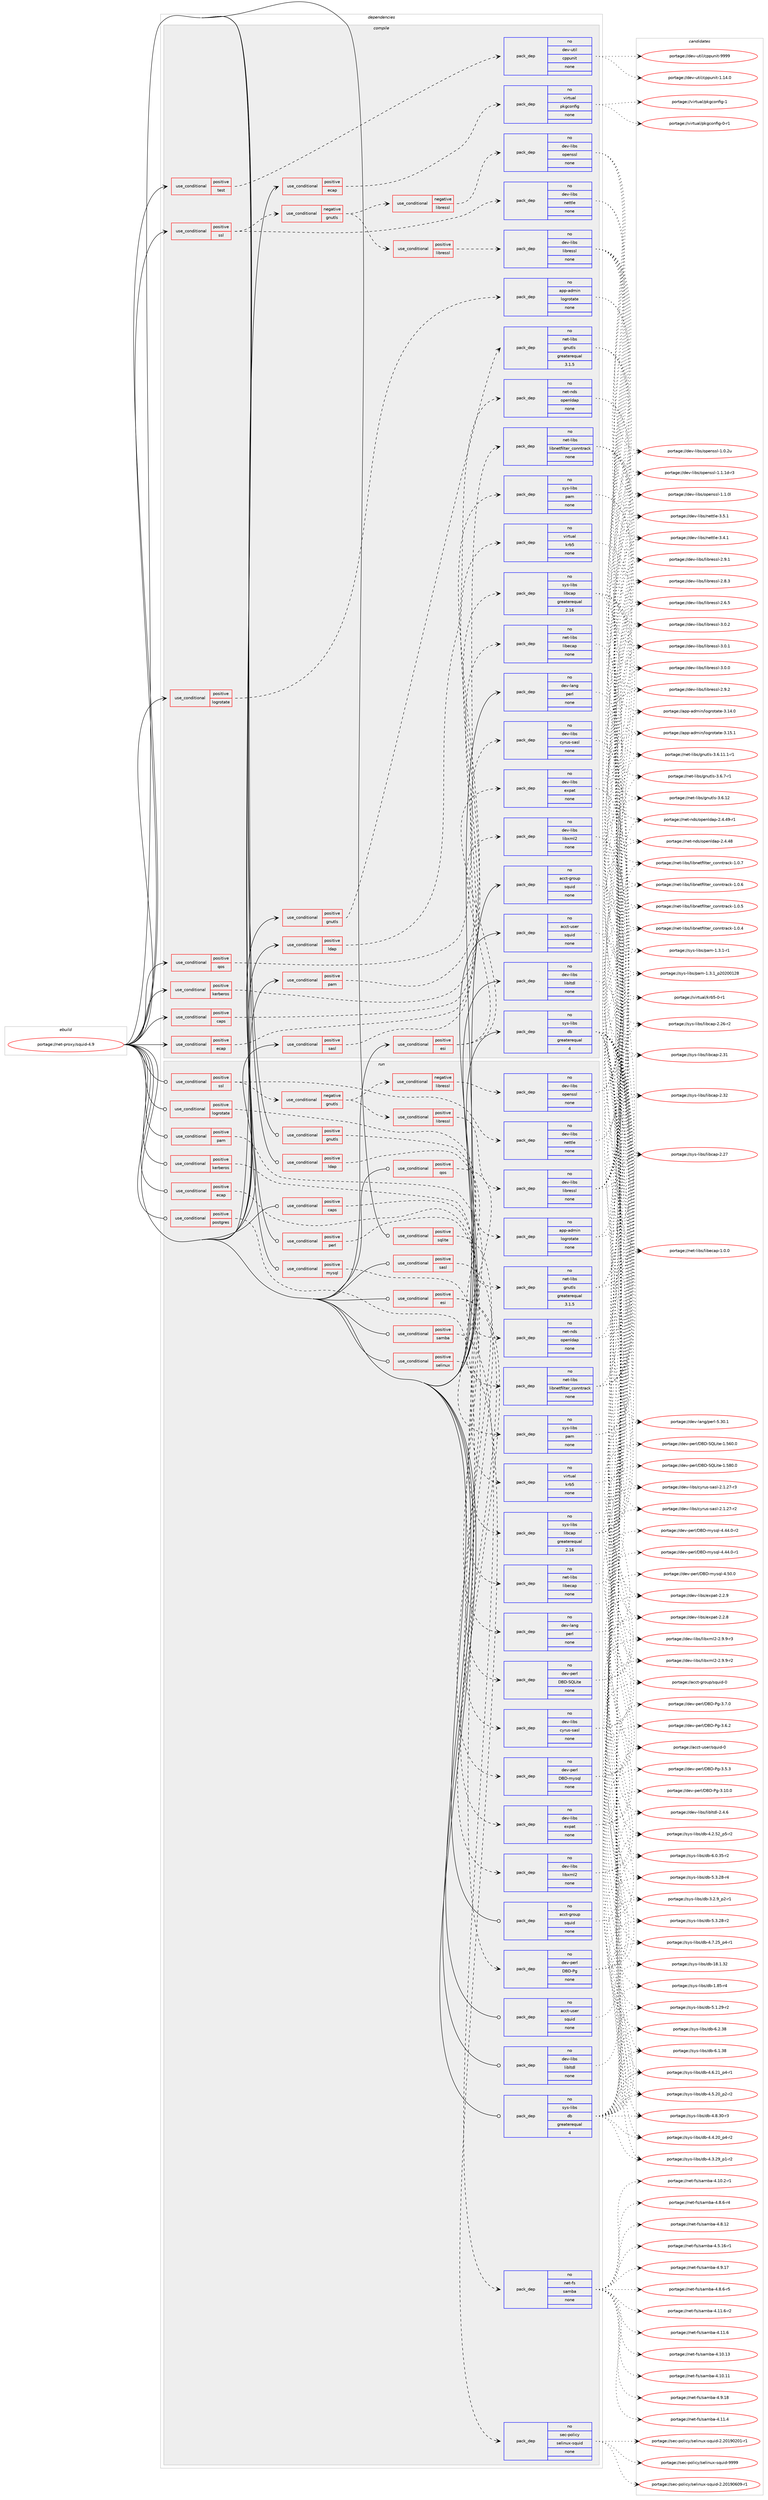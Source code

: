 digraph prolog {

# *************
# Graph options
# *************

newrank=true;
concentrate=true;
compound=true;
graph [rankdir=LR,fontname=Helvetica,fontsize=10,ranksep=1.5];#, ranksep=2.5, nodesep=0.2];
edge  [arrowhead=vee];
node  [fontname=Helvetica,fontsize=10];

# **********
# The ebuild
# **********

subgraph cluster_leftcol {
color=gray;
rank=same;
label=<<i>ebuild</i>>;
id [label="portage://net-proxy/squid-4.9", color=red, width=4, href="../net-proxy/squid-4.9.svg"];
}

# ****************
# The dependencies
# ****************

subgraph cluster_midcol {
color=gray;
label=<<i>dependencies</i>>;
subgraph cluster_compile {
fillcolor="#eeeeee";
style=filled;
label=<<i>compile</i>>;
subgraph cond13166 {
dependency67054 [label=<<TABLE BORDER="0" CELLBORDER="1" CELLSPACING="0" CELLPADDING="4"><TR><TD ROWSPAN="3" CELLPADDING="10">use_conditional</TD></TR><TR><TD>positive</TD></TR><TR><TD>caps</TD></TR></TABLE>>, shape=none, color=red];
subgraph pack52541 {
dependency67055 [label=<<TABLE BORDER="0" CELLBORDER="1" CELLSPACING="0" CELLPADDING="4" WIDTH="220"><TR><TD ROWSPAN="6" CELLPADDING="30">pack_dep</TD></TR><TR><TD WIDTH="110">no</TD></TR><TR><TD>sys-libs</TD></TR><TR><TD>libcap</TD></TR><TR><TD>greaterequal</TD></TR><TR><TD>2.16</TD></TR></TABLE>>, shape=none, color=blue];
}
dependency67054:e -> dependency67055:w [weight=20,style="dashed",arrowhead="vee"];
}
id:e -> dependency67054:w [weight=20,style="solid",arrowhead="vee"];
subgraph cond13167 {
dependency67056 [label=<<TABLE BORDER="0" CELLBORDER="1" CELLSPACING="0" CELLPADDING="4"><TR><TD ROWSPAN="3" CELLPADDING="10">use_conditional</TD></TR><TR><TD>positive</TD></TR><TR><TD>ecap</TD></TR></TABLE>>, shape=none, color=red];
subgraph pack52542 {
dependency67057 [label=<<TABLE BORDER="0" CELLBORDER="1" CELLSPACING="0" CELLPADDING="4" WIDTH="220"><TR><TD ROWSPAN="6" CELLPADDING="30">pack_dep</TD></TR><TR><TD WIDTH="110">no</TD></TR><TR><TD>net-libs</TD></TR><TR><TD>libecap</TD></TR><TR><TD>none</TD></TR><TR><TD></TD></TR></TABLE>>, shape=none, color=blue];
}
dependency67056:e -> dependency67057:w [weight=20,style="dashed",arrowhead="vee"];
}
id:e -> dependency67056:w [weight=20,style="solid",arrowhead="vee"];
subgraph cond13168 {
dependency67058 [label=<<TABLE BORDER="0" CELLBORDER="1" CELLSPACING="0" CELLPADDING="4"><TR><TD ROWSPAN="3" CELLPADDING="10">use_conditional</TD></TR><TR><TD>positive</TD></TR><TR><TD>ecap</TD></TR></TABLE>>, shape=none, color=red];
subgraph pack52543 {
dependency67059 [label=<<TABLE BORDER="0" CELLBORDER="1" CELLSPACING="0" CELLPADDING="4" WIDTH="220"><TR><TD ROWSPAN="6" CELLPADDING="30">pack_dep</TD></TR><TR><TD WIDTH="110">no</TD></TR><TR><TD>virtual</TD></TR><TR><TD>pkgconfig</TD></TR><TR><TD>none</TD></TR><TR><TD></TD></TR></TABLE>>, shape=none, color=blue];
}
dependency67058:e -> dependency67059:w [weight=20,style="dashed",arrowhead="vee"];
}
id:e -> dependency67058:w [weight=20,style="solid",arrowhead="vee"];
subgraph cond13169 {
dependency67060 [label=<<TABLE BORDER="0" CELLBORDER="1" CELLSPACING="0" CELLPADDING="4"><TR><TD ROWSPAN="3" CELLPADDING="10">use_conditional</TD></TR><TR><TD>positive</TD></TR><TR><TD>esi</TD></TR></TABLE>>, shape=none, color=red];
subgraph pack52544 {
dependency67061 [label=<<TABLE BORDER="0" CELLBORDER="1" CELLSPACING="0" CELLPADDING="4" WIDTH="220"><TR><TD ROWSPAN="6" CELLPADDING="30">pack_dep</TD></TR><TR><TD WIDTH="110">no</TD></TR><TR><TD>dev-libs</TD></TR><TR><TD>expat</TD></TR><TR><TD>none</TD></TR><TR><TD></TD></TR></TABLE>>, shape=none, color=blue];
}
dependency67060:e -> dependency67061:w [weight=20,style="dashed",arrowhead="vee"];
subgraph pack52545 {
dependency67062 [label=<<TABLE BORDER="0" CELLBORDER="1" CELLSPACING="0" CELLPADDING="4" WIDTH="220"><TR><TD ROWSPAN="6" CELLPADDING="30">pack_dep</TD></TR><TR><TD WIDTH="110">no</TD></TR><TR><TD>dev-libs</TD></TR><TR><TD>libxml2</TD></TR><TR><TD>none</TD></TR><TR><TD></TD></TR></TABLE>>, shape=none, color=blue];
}
dependency67060:e -> dependency67062:w [weight=20,style="dashed",arrowhead="vee"];
}
id:e -> dependency67060:w [weight=20,style="solid",arrowhead="vee"];
subgraph cond13170 {
dependency67063 [label=<<TABLE BORDER="0" CELLBORDER="1" CELLSPACING="0" CELLPADDING="4"><TR><TD ROWSPAN="3" CELLPADDING="10">use_conditional</TD></TR><TR><TD>positive</TD></TR><TR><TD>gnutls</TD></TR></TABLE>>, shape=none, color=red];
subgraph pack52546 {
dependency67064 [label=<<TABLE BORDER="0" CELLBORDER="1" CELLSPACING="0" CELLPADDING="4" WIDTH="220"><TR><TD ROWSPAN="6" CELLPADDING="30">pack_dep</TD></TR><TR><TD WIDTH="110">no</TD></TR><TR><TD>net-libs</TD></TR><TR><TD>gnutls</TD></TR><TR><TD>greaterequal</TD></TR><TR><TD>3.1.5</TD></TR></TABLE>>, shape=none, color=blue];
}
dependency67063:e -> dependency67064:w [weight=20,style="dashed",arrowhead="vee"];
}
id:e -> dependency67063:w [weight=20,style="solid",arrowhead="vee"];
subgraph cond13171 {
dependency67065 [label=<<TABLE BORDER="0" CELLBORDER="1" CELLSPACING="0" CELLPADDING="4"><TR><TD ROWSPAN="3" CELLPADDING="10">use_conditional</TD></TR><TR><TD>positive</TD></TR><TR><TD>kerberos</TD></TR></TABLE>>, shape=none, color=red];
subgraph pack52547 {
dependency67066 [label=<<TABLE BORDER="0" CELLBORDER="1" CELLSPACING="0" CELLPADDING="4" WIDTH="220"><TR><TD ROWSPAN="6" CELLPADDING="30">pack_dep</TD></TR><TR><TD WIDTH="110">no</TD></TR><TR><TD>virtual</TD></TR><TR><TD>krb5</TD></TR><TR><TD>none</TD></TR><TR><TD></TD></TR></TABLE>>, shape=none, color=blue];
}
dependency67065:e -> dependency67066:w [weight=20,style="dashed",arrowhead="vee"];
}
id:e -> dependency67065:w [weight=20,style="solid",arrowhead="vee"];
subgraph cond13172 {
dependency67067 [label=<<TABLE BORDER="0" CELLBORDER="1" CELLSPACING="0" CELLPADDING="4"><TR><TD ROWSPAN="3" CELLPADDING="10">use_conditional</TD></TR><TR><TD>positive</TD></TR><TR><TD>ldap</TD></TR></TABLE>>, shape=none, color=red];
subgraph pack52548 {
dependency67068 [label=<<TABLE BORDER="0" CELLBORDER="1" CELLSPACING="0" CELLPADDING="4" WIDTH="220"><TR><TD ROWSPAN="6" CELLPADDING="30">pack_dep</TD></TR><TR><TD WIDTH="110">no</TD></TR><TR><TD>net-nds</TD></TR><TR><TD>openldap</TD></TR><TR><TD>none</TD></TR><TR><TD></TD></TR></TABLE>>, shape=none, color=blue];
}
dependency67067:e -> dependency67068:w [weight=20,style="dashed",arrowhead="vee"];
}
id:e -> dependency67067:w [weight=20,style="solid",arrowhead="vee"];
subgraph cond13173 {
dependency67069 [label=<<TABLE BORDER="0" CELLBORDER="1" CELLSPACING="0" CELLPADDING="4"><TR><TD ROWSPAN="3" CELLPADDING="10">use_conditional</TD></TR><TR><TD>positive</TD></TR><TR><TD>logrotate</TD></TR></TABLE>>, shape=none, color=red];
subgraph pack52549 {
dependency67070 [label=<<TABLE BORDER="0" CELLBORDER="1" CELLSPACING="0" CELLPADDING="4" WIDTH="220"><TR><TD ROWSPAN="6" CELLPADDING="30">pack_dep</TD></TR><TR><TD WIDTH="110">no</TD></TR><TR><TD>app-admin</TD></TR><TR><TD>logrotate</TD></TR><TR><TD>none</TD></TR><TR><TD></TD></TR></TABLE>>, shape=none, color=blue];
}
dependency67069:e -> dependency67070:w [weight=20,style="dashed",arrowhead="vee"];
}
id:e -> dependency67069:w [weight=20,style="solid",arrowhead="vee"];
subgraph cond13174 {
dependency67071 [label=<<TABLE BORDER="0" CELLBORDER="1" CELLSPACING="0" CELLPADDING="4"><TR><TD ROWSPAN="3" CELLPADDING="10">use_conditional</TD></TR><TR><TD>positive</TD></TR><TR><TD>pam</TD></TR></TABLE>>, shape=none, color=red];
subgraph pack52550 {
dependency67072 [label=<<TABLE BORDER="0" CELLBORDER="1" CELLSPACING="0" CELLPADDING="4" WIDTH="220"><TR><TD ROWSPAN="6" CELLPADDING="30">pack_dep</TD></TR><TR><TD WIDTH="110">no</TD></TR><TR><TD>sys-libs</TD></TR><TR><TD>pam</TD></TR><TR><TD>none</TD></TR><TR><TD></TD></TR></TABLE>>, shape=none, color=blue];
}
dependency67071:e -> dependency67072:w [weight=20,style="dashed",arrowhead="vee"];
}
id:e -> dependency67071:w [weight=20,style="solid",arrowhead="vee"];
subgraph cond13175 {
dependency67073 [label=<<TABLE BORDER="0" CELLBORDER="1" CELLSPACING="0" CELLPADDING="4"><TR><TD ROWSPAN="3" CELLPADDING="10">use_conditional</TD></TR><TR><TD>positive</TD></TR><TR><TD>qos</TD></TR></TABLE>>, shape=none, color=red];
subgraph pack52551 {
dependency67074 [label=<<TABLE BORDER="0" CELLBORDER="1" CELLSPACING="0" CELLPADDING="4" WIDTH="220"><TR><TD ROWSPAN="6" CELLPADDING="30">pack_dep</TD></TR><TR><TD WIDTH="110">no</TD></TR><TR><TD>net-libs</TD></TR><TR><TD>libnetfilter_conntrack</TD></TR><TR><TD>none</TD></TR><TR><TD></TD></TR></TABLE>>, shape=none, color=blue];
}
dependency67073:e -> dependency67074:w [weight=20,style="dashed",arrowhead="vee"];
}
id:e -> dependency67073:w [weight=20,style="solid",arrowhead="vee"];
subgraph cond13176 {
dependency67075 [label=<<TABLE BORDER="0" CELLBORDER="1" CELLSPACING="0" CELLPADDING="4"><TR><TD ROWSPAN="3" CELLPADDING="10">use_conditional</TD></TR><TR><TD>positive</TD></TR><TR><TD>sasl</TD></TR></TABLE>>, shape=none, color=red];
subgraph pack52552 {
dependency67076 [label=<<TABLE BORDER="0" CELLBORDER="1" CELLSPACING="0" CELLPADDING="4" WIDTH="220"><TR><TD ROWSPAN="6" CELLPADDING="30">pack_dep</TD></TR><TR><TD WIDTH="110">no</TD></TR><TR><TD>dev-libs</TD></TR><TR><TD>cyrus-sasl</TD></TR><TR><TD>none</TD></TR><TR><TD></TD></TR></TABLE>>, shape=none, color=blue];
}
dependency67075:e -> dependency67076:w [weight=20,style="dashed",arrowhead="vee"];
}
id:e -> dependency67075:w [weight=20,style="solid",arrowhead="vee"];
subgraph cond13177 {
dependency67077 [label=<<TABLE BORDER="0" CELLBORDER="1" CELLSPACING="0" CELLPADDING="4"><TR><TD ROWSPAN="3" CELLPADDING="10">use_conditional</TD></TR><TR><TD>positive</TD></TR><TR><TD>ssl</TD></TR></TABLE>>, shape=none, color=red];
subgraph cond13178 {
dependency67078 [label=<<TABLE BORDER="0" CELLBORDER="1" CELLSPACING="0" CELLPADDING="4"><TR><TD ROWSPAN="3" CELLPADDING="10">use_conditional</TD></TR><TR><TD>negative</TD></TR><TR><TD>gnutls</TD></TR></TABLE>>, shape=none, color=red];
subgraph cond13179 {
dependency67079 [label=<<TABLE BORDER="0" CELLBORDER="1" CELLSPACING="0" CELLPADDING="4"><TR><TD ROWSPAN="3" CELLPADDING="10">use_conditional</TD></TR><TR><TD>positive</TD></TR><TR><TD>libressl</TD></TR></TABLE>>, shape=none, color=red];
subgraph pack52553 {
dependency67080 [label=<<TABLE BORDER="0" CELLBORDER="1" CELLSPACING="0" CELLPADDING="4" WIDTH="220"><TR><TD ROWSPAN="6" CELLPADDING="30">pack_dep</TD></TR><TR><TD WIDTH="110">no</TD></TR><TR><TD>dev-libs</TD></TR><TR><TD>libressl</TD></TR><TR><TD>none</TD></TR><TR><TD></TD></TR></TABLE>>, shape=none, color=blue];
}
dependency67079:e -> dependency67080:w [weight=20,style="dashed",arrowhead="vee"];
}
dependency67078:e -> dependency67079:w [weight=20,style="dashed",arrowhead="vee"];
subgraph cond13180 {
dependency67081 [label=<<TABLE BORDER="0" CELLBORDER="1" CELLSPACING="0" CELLPADDING="4"><TR><TD ROWSPAN="3" CELLPADDING="10">use_conditional</TD></TR><TR><TD>negative</TD></TR><TR><TD>libressl</TD></TR></TABLE>>, shape=none, color=red];
subgraph pack52554 {
dependency67082 [label=<<TABLE BORDER="0" CELLBORDER="1" CELLSPACING="0" CELLPADDING="4" WIDTH="220"><TR><TD ROWSPAN="6" CELLPADDING="30">pack_dep</TD></TR><TR><TD WIDTH="110">no</TD></TR><TR><TD>dev-libs</TD></TR><TR><TD>openssl</TD></TR><TR><TD>none</TD></TR><TR><TD></TD></TR></TABLE>>, shape=none, color=blue];
}
dependency67081:e -> dependency67082:w [weight=20,style="dashed",arrowhead="vee"];
}
dependency67078:e -> dependency67081:w [weight=20,style="dashed",arrowhead="vee"];
}
dependency67077:e -> dependency67078:w [weight=20,style="dashed",arrowhead="vee"];
subgraph pack52555 {
dependency67083 [label=<<TABLE BORDER="0" CELLBORDER="1" CELLSPACING="0" CELLPADDING="4" WIDTH="220"><TR><TD ROWSPAN="6" CELLPADDING="30">pack_dep</TD></TR><TR><TD WIDTH="110">no</TD></TR><TR><TD>dev-libs</TD></TR><TR><TD>nettle</TD></TR><TR><TD>none</TD></TR><TR><TD></TD></TR></TABLE>>, shape=none, color=blue];
}
dependency67077:e -> dependency67083:w [weight=20,style="dashed",arrowhead="vee"];
}
id:e -> dependency67077:w [weight=20,style="solid",arrowhead="vee"];
subgraph cond13181 {
dependency67084 [label=<<TABLE BORDER="0" CELLBORDER="1" CELLSPACING="0" CELLPADDING="4"><TR><TD ROWSPAN="3" CELLPADDING="10">use_conditional</TD></TR><TR><TD>positive</TD></TR><TR><TD>test</TD></TR></TABLE>>, shape=none, color=red];
subgraph pack52556 {
dependency67085 [label=<<TABLE BORDER="0" CELLBORDER="1" CELLSPACING="0" CELLPADDING="4" WIDTH="220"><TR><TD ROWSPAN="6" CELLPADDING="30">pack_dep</TD></TR><TR><TD WIDTH="110">no</TD></TR><TR><TD>dev-util</TD></TR><TR><TD>cppunit</TD></TR><TR><TD>none</TD></TR><TR><TD></TD></TR></TABLE>>, shape=none, color=blue];
}
dependency67084:e -> dependency67085:w [weight=20,style="dashed",arrowhead="vee"];
}
id:e -> dependency67084:w [weight=20,style="solid",arrowhead="vee"];
subgraph pack52557 {
dependency67086 [label=<<TABLE BORDER="0" CELLBORDER="1" CELLSPACING="0" CELLPADDING="4" WIDTH="220"><TR><TD ROWSPAN="6" CELLPADDING="30">pack_dep</TD></TR><TR><TD WIDTH="110">no</TD></TR><TR><TD>acct-group</TD></TR><TR><TD>squid</TD></TR><TR><TD>none</TD></TR><TR><TD></TD></TR></TABLE>>, shape=none, color=blue];
}
id:e -> dependency67086:w [weight=20,style="solid",arrowhead="vee"];
subgraph pack52558 {
dependency67087 [label=<<TABLE BORDER="0" CELLBORDER="1" CELLSPACING="0" CELLPADDING="4" WIDTH="220"><TR><TD ROWSPAN="6" CELLPADDING="30">pack_dep</TD></TR><TR><TD WIDTH="110">no</TD></TR><TR><TD>acct-user</TD></TR><TR><TD>squid</TD></TR><TR><TD>none</TD></TR><TR><TD></TD></TR></TABLE>>, shape=none, color=blue];
}
id:e -> dependency67087:w [weight=20,style="solid",arrowhead="vee"];
subgraph pack52559 {
dependency67088 [label=<<TABLE BORDER="0" CELLBORDER="1" CELLSPACING="0" CELLPADDING="4" WIDTH="220"><TR><TD ROWSPAN="6" CELLPADDING="30">pack_dep</TD></TR><TR><TD WIDTH="110">no</TD></TR><TR><TD>dev-lang</TD></TR><TR><TD>perl</TD></TR><TR><TD>none</TD></TR><TR><TD></TD></TR></TABLE>>, shape=none, color=blue];
}
id:e -> dependency67088:w [weight=20,style="solid",arrowhead="vee"];
subgraph pack52560 {
dependency67089 [label=<<TABLE BORDER="0" CELLBORDER="1" CELLSPACING="0" CELLPADDING="4" WIDTH="220"><TR><TD ROWSPAN="6" CELLPADDING="30">pack_dep</TD></TR><TR><TD WIDTH="110">no</TD></TR><TR><TD>dev-libs</TD></TR><TR><TD>libltdl</TD></TR><TR><TD>none</TD></TR><TR><TD></TD></TR></TABLE>>, shape=none, color=blue];
}
id:e -> dependency67089:w [weight=20,style="solid",arrowhead="vee"];
subgraph pack52561 {
dependency67090 [label=<<TABLE BORDER="0" CELLBORDER="1" CELLSPACING="0" CELLPADDING="4" WIDTH="220"><TR><TD ROWSPAN="6" CELLPADDING="30">pack_dep</TD></TR><TR><TD WIDTH="110">no</TD></TR><TR><TD>sys-libs</TD></TR><TR><TD>db</TD></TR><TR><TD>greaterequal</TD></TR><TR><TD>4</TD></TR></TABLE>>, shape=none, color=blue];
}
id:e -> dependency67090:w [weight=20,style="solid",arrowhead="vee"];
}
subgraph cluster_compileandrun {
fillcolor="#eeeeee";
style=filled;
label=<<i>compile and run</i>>;
}
subgraph cluster_run {
fillcolor="#eeeeee";
style=filled;
label=<<i>run</i>>;
subgraph cond13182 {
dependency67091 [label=<<TABLE BORDER="0" CELLBORDER="1" CELLSPACING="0" CELLPADDING="4"><TR><TD ROWSPAN="3" CELLPADDING="10">use_conditional</TD></TR><TR><TD>positive</TD></TR><TR><TD>caps</TD></TR></TABLE>>, shape=none, color=red];
subgraph pack52562 {
dependency67092 [label=<<TABLE BORDER="0" CELLBORDER="1" CELLSPACING="0" CELLPADDING="4" WIDTH="220"><TR><TD ROWSPAN="6" CELLPADDING="30">pack_dep</TD></TR><TR><TD WIDTH="110">no</TD></TR><TR><TD>sys-libs</TD></TR><TR><TD>libcap</TD></TR><TR><TD>greaterequal</TD></TR><TR><TD>2.16</TD></TR></TABLE>>, shape=none, color=blue];
}
dependency67091:e -> dependency67092:w [weight=20,style="dashed",arrowhead="vee"];
}
id:e -> dependency67091:w [weight=20,style="solid",arrowhead="odot"];
subgraph cond13183 {
dependency67093 [label=<<TABLE BORDER="0" CELLBORDER="1" CELLSPACING="0" CELLPADDING="4"><TR><TD ROWSPAN="3" CELLPADDING="10">use_conditional</TD></TR><TR><TD>positive</TD></TR><TR><TD>ecap</TD></TR></TABLE>>, shape=none, color=red];
subgraph pack52563 {
dependency67094 [label=<<TABLE BORDER="0" CELLBORDER="1" CELLSPACING="0" CELLPADDING="4" WIDTH="220"><TR><TD ROWSPAN="6" CELLPADDING="30">pack_dep</TD></TR><TR><TD WIDTH="110">no</TD></TR><TR><TD>net-libs</TD></TR><TR><TD>libecap</TD></TR><TR><TD>none</TD></TR><TR><TD></TD></TR></TABLE>>, shape=none, color=blue];
}
dependency67093:e -> dependency67094:w [weight=20,style="dashed",arrowhead="vee"];
}
id:e -> dependency67093:w [weight=20,style="solid",arrowhead="odot"];
subgraph cond13184 {
dependency67095 [label=<<TABLE BORDER="0" CELLBORDER="1" CELLSPACING="0" CELLPADDING="4"><TR><TD ROWSPAN="3" CELLPADDING="10">use_conditional</TD></TR><TR><TD>positive</TD></TR><TR><TD>esi</TD></TR></TABLE>>, shape=none, color=red];
subgraph pack52564 {
dependency67096 [label=<<TABLE BORDER="0" CELLBORDER="1" CELLSPACING="0" CELLPADDING="4" WIDTH="220"><TR><TD ROWSPAN="6" CELLPADDING="30">pack_dep</TD></TR><TR><TD WIDTH="110">no</TD></TR><TR><TD>dev-libs</TD></TR><TR><TD>expat</TD></TR><TR><TD>none</TD></TR><TR><TD></TD></TR></TABLE>>, shape=none, color=blue];
}
dependency67095:e -> dependency67096:w [weight=20,style="dashed",arrowhead="vee"];
subgraph pack52565 {
dependency67097 [label=<<TABLE BORDER="0" CELLBORDER="1" CELLSPACING="0" CELLPADDING="4" WIDTH="220"><TR><TD ROWSPAN="6" CELLPADDING="30">pack_dep</TD></TR><TR><TD WIDTH="110">no</TD></TR><TR><TD>dev-libs</TD></TR><TR><TD>libxml2</TD></TR><TR><TD>none</TD></TR><TR><TD></TD></TR></TABLE>>, shape=none, color=blue];
}
dependency67095:e -> dependency67097:w [weight=20,style="dashed",arrowhead="vee"];
}
id:e -> dependency67095:w [weight=20,style="solid",arrowhead="odot"];
subgraph cond13185 {
dependency67098 [label=<<TABLE BORDER="0" CELLBORDER="1" CELLSPACING="0" CELLPADDING="4"><TR><TD ROWSPAN="3" CELLPADDING="10">use_conditional</TD></TR><TR><TD>positive</TD></TR><TR><TD>gnutls</TD></TR></TABLE>>, shape=none, color=red];
subgraph pack52566 {
dependency67099 [label=<<TABLE BORDER="0" CELLBORDER="1" CELLSPACING="0" CELLPADDING="4" WIDTH="220"><TR><TD ROWSPAN="6" CELLPADDING="30">pack_dep</TD></TR><TR><TD WIDTH="110">no</TD></TR><TR><TD>net-libs</TD></TR><TR><TD>gnutls</TD></TR><TR><TD>greaterequal</TD></TR><TR><TD>3.1.5</TD></TR></TABLE>>, shape=none, color=blue];
}
dependency67098:e -> dependency67099:w [weight=20,style="dashed",arrowhead="vee"];
}
id:e -> dependency67098:w [weight=20,style="solid",arrowhead="odot"];
subgraph cond13186 {
dependency67100 [label=<<TABLE BORDER="0" CELLBORDER="1" CELLSPACING="0" CELLPADDING="4"><TR><TD ROWSPAN="3" CELLPADDING="10">use_conditional</TD></TR><TR><TD>positive</TD></TR><TR><TD>kerberos</TD></TR></TABLE>>, shape=none, color=red];
subgraph pack52567 {
dependency67101 [label=<<TABLE BORDER="0" CELLBORDER="1" CELLSPACING="0" CELLPADDING="4" WIDTH="220"><TR><TD ROWSPAN="6" CELLPADDING="30">pack_dep</TD></TR><TR><TD WIDTH="110">no</TD></TR><TR><TD>virtual</TD></TR><TR><TD>krb5</TD></TR><TR><TD>none</TD></TR><TR><TD></TD></TR></TABLE>>, shape=none, color=blue];
}
dependency67100:e -> dependency67101:w [weight=20,style="dashed",arrowhead="vee"];
}
id:e -> dependency67100:w [weight=20,style="solid",arrowhead="odot"];
subgraph cond13187 {
dependency67102 [label=<<TABLE BORDER="0" CELLBORDER="1" CELLSPACING="0" CELLPADDING="4"><TR><TD ROWSPAN="3" CELLPADDING="10">use_conditional</TD></TR><TR><TD>positive</TD></TR><TR><TD>ldap</TD></TR></TABLE>>, shape=none, color=red];
subgraph pack52568 {
dependency67103 [label=<<TABLE BORDER="0" CELLBORDER="1" CELLSPACING="0" CELLPADDING="4" WIDTH="220"><TR><TD ROWSPAN="6" CELLPADDING="30">pack_dep</TD></TR><TR><TD WIDTH="110">no</TD></TR><TR><TD>net-nds</TD></TR><TR><TD>openldap</TD></TR><TR><TD>none</TD></TR><TR><TD></TD></TR></TABLE>>, shape=none, color=blue];
}
dependency67102:e -> dependency67103:w [weight=20,style="dashed",arrowhead="vee"];
}
id:e -> dependency67102:w [weight=20,style="solid",arrowhead="odot"];
subgraph cond13188 {
dependency67104 [label=<<TABLE BORDER="0" CELLBORDER="1" CELLSPACING="0" CELLPADDING="4"><TR><TD ROWSPAN="3" CELLPADDING="10">use_conditional</TD></TR><TR><TD>positive</TD></TR><TR><TD>logrotate</TD></TR></TABLE>>, shape=none, color=red];
subgraph pack52569 {
dependency67105 [label=<<TABLE BORDER="0" CELLBORDER="1" CELLSPACING="0" CELLPADDING="4" WIDTH="220"><TR><TD ROWSPAN="6" CELLPADDING="30">pack_dep</TD></TR><TR><TD WIDTH="110">no</TD></TR><TR><TD>app-admin</TD></TR><TR><TD>logrotate</TD></TR><TR><TD>none</TD></TR><TR><TD></TD></TR></TABLE>>, shape=none, color=blue];
}
dependency67104:e -> dependency67105:w [weight=20,style="dashed",arrowhead="vee"];
}
id:e -> dependency67104:w [weight=20,style="solid",arrowhead="odot"];
subgraph cond13189 {
dependency67106 [label=<<TABLE BORDER="0" CELLBORDER="1" CELLSPACING="0" CELLPADDING="4"><TR><TD ROWSPAN="3" CELLPADDING="10">use_conditional</TD></TR><TR><TD>positive</TD></TR><TR><TD>mysql</TD></TR></TABLE>>, shape=none, color=red];
subgraph pack52570 {
dependency67107 [label=<<TABLE BORDER="0" CELLBORDER="1" CELLSPACING="0" CELLPADDING="4" WIDTH="220"><TR><TD ROWSPAN="6" CELLPADDING="30">pack_dep</TD></TR><TR><TD WIDTH="110">no</TD></TR><TR><TD>dev-perl</TD></TR><TR><TD>DBD-mysql</TD></TR><TR><TD>none</TD></TR><TR><TD></TD></TR></TABLE>>, shape=none, color=blue];
}
dependency67106:e -> dependency67107:w [weight=20,style="dashed",arrowhead="vee"];
}
id:e -> dependency67106:w [weight=20,style="solid",arrowhead="odot"];
subgraph cond13190 {
dependency67108 [label=<<TABLE BORDER="0" CELLBORDER="1" CELLSPACING="0" CELLPADDING="4"><TR><TD ROWSPAN="3" CELLPADDING="10">use_conditional</TD></TR><TR><TD>positive</TD></TR><TR><TD>pam</TD></TR></TABLE>>, shape=none, color=red];
subgraph pack52571 {
dependency67109 [label=<<TABLE BORDER="0" CELLBORDER="1" CELLSPACING="0" CELLPADDING="4" WIDTH="220"><TR><TD ROWSPAN="6" CELLPADDING="30">pack_dep</TD></TR><TR><TD WIDTH="110">no</TD></TR><TR><TD>sys-libs</TD></TR><TR><TD>pam</TD></TR><TR><TD>none</TD></TR><TR><TD></TD></TR></TABLE>>, shape=none, color=blue];
}
dependency67108:e -> dependency67109:w [weight=20,style="dashed",arrowhead="vee"];
}
id:e -> dependency67108:w [weight=20,style="solid",arrowhead="odot"];
subgraph cond13191 {
dependency67110 [label=<<TABLE BORDER="0" CELLBORDER="1" CELLSPACING="0" CELLPADDING="4"><TR><TD ROWSPAN="3" CELLPADDING="10">use_conditional</TD></TR><TR><TD>positive</TD></TR><TR><TD>perl</TD></TR></TABLE>>, shape=none, color=red];
subgraph pack52572 {
dependency67111 [label=<<TABLE BORDER="0" CELLBORDER="1" CELLSPACING="0" CELLPADDING="4" WIDTH="220"><TR><TD ROWSPAN="6" CELLPADDING="30">pack_dep</TD></TR><TR><TD WIDTH="110">no</TD></TR><TR><TD>dev-lang</TD></TR><TR><TD>perl</TD></TR><TR><TD>none</TD></TR><TR><TD></TD></TR></TABLE>>, shape=none, color=blue];
}
dependency67110:e -> dependency67111:w [weight=20,style="dashed",arrowhead="vee"];
}
id:e -> dependency67110:w [weight=20,style="solid",arrowhead="odot"];
subgraph cond13192 {
dependency67112 [label=<<TABLE BORDER="0" CELLBORDER="1" CELLSPACING="0" CELLPADDING="4"><TR><TD ROWSPAN="3" CELLPADDING="10">use_conditional</TD></TR><TR><TD>positive</TD></TR><TR><TD>postgres</TD></TR></TABLE>>, shape=none, color=red];
subgraph pack52573 {
dependency67113 [label=<<TABLE BORDER="0" CELLBORDER="1" CELLSPACING="0" CELLPADDING="4" WIDTH="220"><TR><TD ROWSPAN="6" CELLPADDING="30">pack_dep</TD></TR><TR><TD WIDTH="110">no</TD></TR><TR><TD>dev-perl</TD></TR><TR><TD>DBD-Pg</TD></TR><TR><TD>none</TD></TR><TR><TD></TD></TR></TABLE>>, shape=none, color=blue];
}
dependency67112:e -> dependency67113:w [weight=20,style="dashed",arrowhead="vee"];
}
id:e -> dependency67112:w [weight=20,style="solid",arrowhead="odot"];
subgraph cond13193 {
dependency67114 [label=<<TABLE BORDER="0" CELLBORDER="1" CELLSPACING="0" CELLPADDING="4"><TR><TD ROWSPAN="3" CELLPADDING="10">use_conditional</TD></TR><TR><TD>positive</TD></TR><TR><TD>qos</TD></TR></TABLE>>, shape=none, color=red];
subgraph pack52574 {
dependency67115 [label=<<TABLE BORDER="0" CELLBORDER="1" CELLSPACING="0" CELLPADDING="4" WIDTH="220"><TR><TD ROWSPAN="6" CELLPADDING="30">pack_dep</TD></TR><TR><TD WIDTH="110">no</TD></TR><TR><TD>net-libs</TD></TR><TR><TD>libnetfilter_conntrack</TD></TR><TR><TD>none</TD></TR><TR><TD></TD></TR></TABLE>>, shape=none, color=blue];
}
dependency67114:e -> dependency67115:w [weight=20,style="dashed",arrowhead="vee"];
}
id:e -> dependency67114:w [weight=20,style="solid",arrowhead="odot"];
subgraph cond13194 {
dependency67116 [label=<<TABLE BORDER="0" CELLBORDER="1" CELLSPACING="0" CELLPADDING="4"><TR><TD ROWSPAN="3" CELLPADDING="10">use_conditional</TD></TR><TR><TD>positive</TD></TR><TR><TD>samba</TD></TR></TABLE>>, shape=none, color=red];
subgraph pack52575 {
dependency67117 [label=<<TABLE BORDER="0" CELLBORDER="1" CELLSPACING="0" CELLPADDING="4" WIDTH="220"><TR><TD ROWSPAN="6" CELLPADDING="30">pack_dep</TD></TR><TR><TD WIDTH="110">no</TD></TR><TR><TD>net-fs</TD></TR><TR><TD>samba</TD></TR><TR><TD>none</TD></TR><TR><TD></TD></TR></TABLE>>, shape=none, color=blue];
}
dependency67116:e -> dependency67117:w [weight=20,style="dashed",arrowhead="vee"];
}
id:e -> dependency67116:w [weight=20,style="solid",arrowhead="odot"];
subgraph cond13195 {
dependency67118 [label=<<TABLE BORDER="0" CELLBORDER="1" CELLSPACING="0" CELLPADDING="4"><TR><TD ROWSPAN="3" CELLPADDING="10">use_conditional</TD></TR><TR><TD>positive</TD></TR><TR><TD>sasl</TD></TR></TABLE>>, shape=none, color=red];
subgraph pack52576 {
dependency67119 [label=<<TABLE BORDER="0" CELLBORDER="1" CELLSPACING="0" CELLPADDING="4" WIDTH="220"><TR><TD ROWSPAN="6" CELLPADDING="30">pack_dep</TD></TR><TR><TD WIDTH="110">no</TD></TR><TR><TD>dev-libs</TD></TR><TR><TD>cyrus-sasl</TD></TR><TR><TD>none</TD></TR><TR><TD></TD></TR></TABLE>>, shape=none, color=blue];
}
dependency67118:e -> dependency67119:w [weight=20,style="dashed",arrowhead="vee"];
}
id:e -> dependency67118:w [weight=20,style="solid",arrowhead="odot"];
subgraph cond13196 {
dependency67120 [label=<<TABLE BORDER="0" CELLBORDER="1" CELLSPACING="0" CELLPADDING="4"><TR><TD ROWSPAN="3" CELLPADDING="10">use_conditional</TD></TR><TR><TD>positive</TD></TR><TR><TD>selinux</TD></TR></TABLE>>, shape=none, color=red];
subgraph pack52577 {
dependency67121 [label=<<TABLE BORDER="0" CELLBORDER="1" CELLSPACING="0" CELLPADDING="4" WIDTH="220"><TR><TD ROWSPAN="6" CELLPADDING="30">pack_dep</TD></TR><TR><TD WIDTH="110">no</TD></TR><TR><TD>sec-policy</TD></TR><TR><TD>selinux-squid</TD></TR><TR><TD>none</TD></TR><TR><TD></TD></TR></TABLE>>, shape=none, color=blue];
}
dependency67120:e -> dependency67121:w [weight=20,style="dashed",arrowhead="vee"];
}
id:e -> dependency67120:w [weight=20,style="solid",arrowhead="odot"];
subgraph cond13197 {
dependency67122 [label=<<TABLE BORDER="0" CELLBORDER="1" CELLSPACING="0" CELLPADDING="4"><TR><TD ROWSPAN="3" CELLPADDING="10">use_conditional</TD></TR><TR><TD>positive</TD></TR><TR><TD>sqlite</TD></TR></TABLE>>, shape=none, color=red];
subgraph pack52578 {
dependency67123 [label=<<TABLE BORDER="0" CELLBORDER="1" CELLSPACING="0" CELLPADDING="4" WIDTH="220"><TR><TD ROWSPAN="6" CELLPADDING="30">pack_dep</TD></TR><TR><TD WIDTH="110">no</TD></TR><TR><TD>dev-perl</TD></TR><TR><TD>DBD-SQLite</TD></TR><TR><TD>none</TD></TR><TR><TD></TD></TR></TABLE>>, shape=none, color=blue];
}
dependency67122:e -> dependency67123:w [weight=20,style="dashed",arrowhead="vee"];
}
id:e -> dependency67122:w [weight=20,style="solid",arrowhead="odot"];
subgraph cond13198 {
dependency67124 [label=<<TABLE BORDER="0" CELLBORDER="1" CELLSPACING="0" CELLPADDING="4"><TR><TD ROWSPAN="3" CELLPADDING="10">use_conditional</TD></TR><TR><TD>positive</TD></TR><TR><TD>ssl</TD></TR></TABLE>>, shape=none, color=red];
subgraph cond13199 {
dependency67125 [label=<<TABLE BORDER="0" CELLBORDER="1" CELLSPACING="0" CELLPADDING="4"><TR><TD ROWSPAN="3" CELLPADDING="10">use_conditional</TD></TR><TR><TD>negative</TD></TR><TR><TD>gnutls</TD></TR></TABLE>>, shape=none, color=red];
subgraph cond13200 {
dependency67126 [label=<<TABLE BORDER="0" CELLBORDER="1" CELLSPACING="0" CELLPADDING="4"><TR><TD ROWSPAN="3" CELLPADDING="10">use_conditional</TD></TR><TR><TD>positive</TD></TR><TR><TD>libressl</TD></TR></TABLE>>, shape=none, color=red];
subgraph pack52579 {
dependency67127 [label=<<TABLE BORDER="0" CELLBORDER="1" CELLSPACING="0" CELLPADDING="4" WIDTH="220"><TR><TD ROWSPAN="6" CELLPADDING="30">pack_dep</TD></TR><TR><TD WIDTH="110">no</TD></TR><TR><TD>dev-libs</TD></TR><TR><TD>libressl</TD></TR><TR><TD>none</TD></TR><TR><TD></TD></TR></TABLE>>, shape=none, color=blue];
}
dependency67126:e -> dependency67127:w [weight=20,style="dashed",arrowhead="vee"];
}
dependency67125:e -> dependency67126:w [weight=20,style="dashed",arrowhead="vee"];
subgraph cond13201 {
dependency67128 [label=<<TABLE BORDER="0" CELLBORDER="1" CELLSPACING="0" CELLPADDING="4"><TR><TD ROWSPAN="3" CELLPADDING="10">use_conditional</TD></TR><TR><TD>negative</TD></TR><TR><TD>libressl</TD></TR></TABLE>>, shape=none, color=red];
subgraph pack52580 {
dependency67129 [label=<<TABLE BORDER="0" CELLBORDER="1" CELLSPACING="0" CELLPADDING="4" WIDTH="220"><TR><TD ROWSPAN="6" CELLPADDING="30">pack_dep</TD></TR><TR><TD WIDTH="110">no</TD></TR><TR><TD>dev-libs</TD></TR><TR><TD>openssl</TD></TR><TR><TD>none</TD></TR><TR><TD></TD></TR></TABLE>>, shape=none, color=blue];
}
dependency67128:e -> dependency67129:w [weight=20,style="dashed",arrowhead="vee"];
}
dependency67125:e -> dependency67128:w [weight=20,style="dashed",arrowhead="vee"];
}
dependency67124:e -> dependency67125:w [weight=20,style="dashed",arrowhead="vee"];
subgraph pack52581 {
dependency67130 [label=<<TABLE BORDER="0" CELLBORDER="1" CELLSPACING="0" CELLPADDING="4" WIDTH="220"><TR><TD ROWSPAN="6" CELLPADDING="30">pack_dep</TD></TR><TR><TD WIDTH="110">no</TD></TR><TR><TD>dev-libs</TD></TR><TR><TD>nettle</TD></TR><TR><TD>none</TD></TR><TR><TD></TD></TR></TABLE>>, shape=none, color=blue];
}
dependency67124:e -> dependency67130:w [weight=20,style="dashed",arrowhead="vee"];
}
id:e -> dependency67124:w [weight=20,style="solid",arrowhead="odot"];
subgraph pack52582 {
dependency67131 [label=<<TABLE BORDER="0" CELLBORDER="1" CELLSPACING="0" CELLPADDING="4" WIDTH="220"><TR><TD ROWSPAN="6" CELLPADDING="30">pack_dep</TD></TR><TR><TD WIDTH="110">no</TD></TR><TR><TD>acct-group</TD></TR><TR><TD>squid</TD></TR><TR><TD>none</TD></TR><TR><TD></TD></TR></TABLE>>, shape=none, color=blue];
}
id:e -> dependency67131:w [weight=20,style="solid",arrowhead="odot"];
subgraph pack52583 {
dependency67132 [label=<<TABLE BORDER="0" CELLBORDER="1" CELLSPACING="0" CELLPADDING="4" WIDTH="220"><TR><TD ROWSPAN="6" CELLPADDING="30">pack_dep</TD></TR><TR><TD WIDTH="110">no</TD></TR><TR><TD>acct-user</TD></TR><TR><TD>squid</TD></TR><TR><TD>none</TD></TR><TR><TD></TD></TR></TABLE>>, shape=none, color=blue];
}
id:e -> dependency67132:w [weight=20,style="solid",arrowhead="odot"];
subgraph pack52584 {
dependency67133 [label=<<TABLE BORDER="0" CELLBORDER="1" CELLSPACING="0" CELLPADDING="4" WIDTH="220"><TR><TD ROWSPAN="6" CELLPADDING="30">pack_dep</TD></TR><TR><TD WIDTH="110">no</TD></TR><TR><TD>dev-libs</TD></TR><TR><TD>libltdl</TD></TR><TR><TD>none</TD></TR><TR><TD></TD></TR></TABLE>>, shape=none, color=blue];
}
id:e -> dependency67133:w [weight=20,style="solid",arrowhead="odot"];
subgraph pack52585 {
dependency67134 [label=<<TABLE BORDER="0" CELLBORDER="1" CELLSPACING="0" CELLPADDING="4" WIDTH="220"><TR><TD ROWSPAN="6" CELLPADDING="30">pack_dep</TD></TR><TR><TD WIDTH="110">no</TD></TR><TR><TD>sys-libs</TD></TR><TR><TD>db</TD></TR><TR><TD>greaterequal</TD></TR><TR><TD>4</TD></TR></TABLE>>, shape=none, color=blue];
}
id:e -> dependency67134:w [weight=20,style="solid",arrowhead="odot"];
}
}

# **************
# The candidates
# **************

subgraph cluster_choices {
rank=same;
color=gray;
label=<<i>candidates</i>>;

subgraph choice52541 {
color=black;
nodesep=1;
choice1151211154510810598115471081059899971124550465150 [label="portage://sys-libs/libcap-2.32", color=red, width=4,href="../sys-libs/libcap-2.32.svg"];
choice1151211154510810598115471081059899971124550465149 [label="portage://sys-libs/libcap-2.31", color=red, width=4,href="../sys-libs/libcap-2.31.svg"];
choice1151211154510810598115471081059899971124550465055 [label="portage://sys-libs/libcap-2.27", color=red, width=4,href="../sys-libs/libcap-2.27.svg"];
choice11512111545108105981154710810598999711245504650544511450 [label="portage://sys-libs/libcap-2.26-r2", color=red, width=4,href="../sys-libs/libcap-2.26-r2.svg"];
dependency67055:e -> choice1151211154510810598115471081059899971124550465150:w [style=dotted,weight="100"];
dependency67055:e -> choice1151211154510810598115471081059899971124550465149:w [style=dotted,weight="100"];
dependency67055:e -> choice1151211154510810598115471081059899971124550465055:w [style=dotted,weight="100"];
dependency67055:e -> choice11512111545108105981154710810598999711245504650544511450:w [style=dotted,weight="100"];
}
subgraph choice52542 {
color=black;
nodesep=1;
choice110101116451081059811547108105981019997112454946484648 [label="portage://net-libs/libecap-1.0.0", color=red, width=4,href="../net-libs/libecap-1.0.0.svg"];
dependency67057:e -> choice110101116451081059811547108105981019997112454946484648:w [style=dotted,weight="100"];
}
subgraph choice52543 {
color=black;
nodesep=1;
choice1181051141161179710847112107103991111101021051034549 [label="portage://virtual/pkgconfig-1", color=red, width=4,href="../virtual/pkgconfig-1.svg"];
choice11810511411611797108471121071039911111010210510345484511449 [label="portage://virtual/pkgconfig-0-r1", color=red, width=4,href="../virtual/pkgconfig-0-r1.svg"];
dependency67059:e -> choice1181051141161179710847112107103991111101021051034549:w [style=dotted,weight="100"];
dependency67059:e -> choice11810511411611797108471121071039911111010210510345484511449:w [style=dotted,weight="100"];
}
subgraph choice52544 {
color=black;
nodesep=1;
choice10010111845108105981154710112011297116455046504657 [label="portage://dev-libs/expat-2.2.9", color=red, width=4,href="../dev-libs/expat-2.2.9.svg"];
choice10010111845108105981154710112011297116455046504656 [label="portage://dev-libs/expat-2.2.8", color=red, width=4,href="../dev-libs/expat-2.2.8.svg"];
dependency67061:e -> choice10010111845108105981154710112011297116455046504657:w [style=dotted,weight="100"];
dependency67061:e -> choice10010111845108105981154710112011297116455046504656:w [style=dotted,weight="100"];
}
subgraph choice52545 {
color=black;
nodesep=1;
choice10010111845108105981154710810598120109108504550465746574511451 [label="portage://dev-libs/libxml2-2.9.9-r3", color=red, width=4,href="../dev-libs/libxml2-2.9.9-r3.svg"];
choice10010111845108105981154710810598120109108504550465746574511450 [label="portage://dev-libs/libxml2-2.9.9-r2", color=red, width=4,href="../dev-libs/libxml2-2.9.9-r2.svg"];
dependency67062:e -> choice10010111845108105981154710810598120109108504550465746574511451:w [style=dotted,weight="100"];
dependency67062:e -> choice10010111845108105981154710810598120109108504550465746574511450:w [style=dotted,weight="100"];
}
subgraph choice52546 {
color=black;
nodesep=1;
choice1101011164510810598115471031101171161081154551465446554511449 [label="portage://net-libs/gnutls-3.6.7-r1", color=red, width=4,href="../net-libs/gnutls-3.6.7-r1.svg"];
choice11010111645108105981154710311011711610811545514654464950 [label="portage://net-libs/gnutls-3.6.12", color=red, width=4,href="../net-libs/gnutls-3.6.12.svg"];
choice1101011164510810598115471031101171161081154551465446494946494511449 [label="portage://net-libs/gnutls-3.6.11.1-r1", color=red, width=4,href="../net-libs/gnutls-3.6.11.1-r1.svg"];
dependency67064:e -> choice1101011164510810598115471031101171161081154551465446554511449:w [style=dotted,weight="100"];
dependency67064:e -> choice11010111645108105981154710311011711610811545514654464950:w [style=dotted,weight="100"];
dependency67064:e -> choice1101011164510810598115471031101171161081154551465446494946494511449:w [style=dotted,weight="100"];
}
subgraph choice52547 {
color=black;
nodesep=1;
choice1181051141161179710847107114985345484511449 [label="portage://virtual/krb5-0-r1", color=red, width=4,href="../virtual/krb5-0-r1.svg"];
dependency67066:e -> choice1181051141161179710847107114985345484511449:w [style=dotted,weight="100"];
}
subgraph choice52548 {
color=black;
nodesep=1;
choice110101116451101001154711111210111010810097112455046524652574511449 [label="portage://net-nds/openldap-2.4.49-r1", color=red, width=4,href="../net-nds/openldap-2.4.49-r1.svg"];
choice11010111645110100115471111121011101081009711245504652465256 [label="portage://net-nds/openldap-2.4.48", color=red, width=4,href="../net-nds/openldap-2.4.48.svg"];
dependency67068:e -> choice110101116451101001154711111210111010810097112455046524652574511449:w [style=dotted,weight="100"];
dependency67068:e -> choice11010111645110100115471111121011101081009711245504652465256:w [style=dotted,weight="100"];
}
subgraph choice52549 {
color=black;
nodesep=1;
choice971121124597100109105110471081111031141111169711610145514649534649 [label="portage://app-admin/logrotate-3.15.1", color=red, width=4,href="../app-admin/logrotate-3.15.1.svg"];
choice971121124597100109105110471081111031141111169711610145514649524648 [label="portage://app-admin/logrotate-3.14.0", color=red, width=4,href="../app-admin/logrotate-3.14.0.svg"];
dependency67070:e -> choice971121124597100109105110471081111031141111169711610145514649534649:w [style=dotted,weight="100"];
dependency67070:e -> choice971121124597100109105110471081111031141111169711610145514649524648:w [style=dotted,weight="100"];
}
subgraph choice52550 {
color=black;
nodesep=1;
choice11512111545108105981154711297109454946514649951125048504848495056 [label="portage://sys-libs/pam-1.3.1_p20200128", color=red, width=4,href="../sys-libs/pam-1.3.1_p20200128.svg"];
choice115121115451081059811547112971094549465146494511449 [label="portage://sys-libs/pam-1.3.1-r1", color=red, width=4,href="../sys-libs/pam-1.3.1-r1.svg"];
dependency67072:e -> choice11512111545108105981154711297109454946514649951125048504848495056:w [style=dotted,weight="100"];
dependency67072:e -> choice115121115451081059811547112971094549465146494511449:w [style=dotted,weight="100"];
}
subgraph choice52551 {
color=black;
nodesep=1;
choice1101011164510810598115471081059811010111610210510811610111495991111101101161149799107454946484655 [label="portage://net-libs/libnetfilter_conntrack-1.0.7", color=red, width=4,href="../net-libs/libnetfilter_conntrack-1.0.7.svg"];
choice1101011164510810598115471081059811010111610210510811610111495991111101101161149799107454946484654 [label="portage://net-libs/libnetfilter_conntrack-1.0.6", color=red, width=4,href="../net-libs/libnetfilter_conntrack-1.0.6.svg"];
choice1101011164510810598115471081059811010111610210510811610111495991111101101161149799107454946484653 [label="portage://net-libs/libnetfilter_conntrack-1.0.5", color=red, width=4,href="../net-libs/libnetfilter_conntrack-1.0.5.svg"];
choice1101011164510810598115471081059811010111610210510811610111495991111101101161149799107454946484652 [label="portage://net-libs/libnetfilter_conntrack-1.0.4", color=red, width=4,href="../net-libs/libnetfilter_conntrack-1.0.4.svg"];
dependency67074:e -> choice1101011164510810598115471081059811010111610210510811610111495991111101101161149799107454946484655:w [style=dotted,weight="100"];
dependency67074:e -> choice1101011164510810598115471081059811010111610210510811610111495991111101101161149799107454946484654:w [style=dotted,weight="100"];
dependency67074:e -> choice1101011164510810598115471081059811010111610210510811610111495991111101101161149799107454946484653:w [style=dotted,weight="100"];
dependency67074:e -> choice1101011164510810598115471081059811010111610210510811610111495991111101101161149799107454946484652:w [style=dotted,weight="100"];
}
subgraph choice52552 {
color=black;
nodesep=1;
choice100101118451081059811547991211141171154511597115108455046494650554511451 [label="portage://dev-libs/cyrus-sasl-2.1.27-r3", color=red, width=4,href="../dev-libs/cyrus-sasl-2.1.27-r3.svg"];
choice100101118451081059811547991211141171154511597115108455046494650554511450 [label="portage://dev-libs/cyrus-sasl-2.1.27-r2", color=red, width=4,href="../dev-libs/cyrus-sasl-2.1.27-r2.svg"];
dependency67076:e -> choice100101118451081059811547991211141171154511597115108455046494650554511451:w [style=dotted,weight="100"];
dependency67076:e -> choice100101118451081059811547991211141171154511597115108455046494650554511450:w [style=dotted,weight="100"];
}
subgraph choice52553 {
color=black;
nodesep=1;
choice10010111845108105981154710810598114101115115108455146484650 [label="portage://dev-libs/libressl-3.0.2", color=red, width=4,href="../dev-libs/libressl-3.0.2.svg"];
choice10010111845108105981154710810598114101115115108455146484649 [label="portage://dev-libs/libressl-3.0.1", color=red, width=4,href="../dev-libs/libressl-3.0.1.svg"];
choice10010111845108105981154710810598114101115115108455146484648 [label="portage://dev-libs/libressl-3.0.0", color=red, width=4,href="../dev-libs/libressl-3.0.0.svg"];
choice10010111845108105981154710810598114101115115108455046574650 [label="portage://dev-libs/libressl-2.9.2", color=red, width=4,href="../dev-libs/libressl-2.9.2.svg"];
choice10010111845108105981154710810598114101115115108455046574649 [label="portage://dev-libs/libressl-2.9.1", color=red, width=4,href="../dev-libs/libressl-2.9.1.svg"];
choice10010111845108105981154710810598114101115115108455046564651 [label="portage://dev-libs/libressl-2.8.3", color=red, width=4,href="../dev-libs/libressl-2.8.3.svg"];
choice10010111845108105981154710810598114101115115108455046544653 [label="portage://dev-libs/libressl-2.6.5", color=red, width=4,href="../dev-libs/libressl-2.6.5.svg"];
dependency67080:e -> choice10010111845108105981154710810598114101115115108455146484650:w [style=dotted,weight="100"];
dependency67080:e -> choice10010111845108105981154710810598114101115115108455146484649:w [style=dotted,weight="100"];
dependency67080:e -> choice10010111845108105981154710810598114101115115108455146484648:w [style=dotted,weight="100"];
dependency67080:e -> choice10010111845108105981154710810598114101115115108455046574650:w [style=dotted,weight="100"];
dependency67080:e -> choice10010111845108105981154710810598114101115115108455046574649:w [style=dotted,weight="100"];
dependency67080:e -> choice10010111845108105981154710810598114101115115108455046564651:w [style=dotted,weight="100"];
dependency67080:e -> choice10010111845108105981154710810598114101115115108455046544653:w [style=dotted,weight="100"];
}
subgraph choice52554 {
color=black;
nodesep=1;
choice1001011184510810598115471111121011101151151084549464946491004511451 [label="portage://dev-libs/openssl-1.1.1d-r3", color=red, width=4,href="../dev-libs/openssl-1.1.1d-r3.svg"];
choice100101118451081059811547111112101110115115108454946494648108 [label="portage://dev-libs/openssl-1.1.0l", color=red, width=4,href="../dev-libs/openssl-1.1.0l.svg"];
choice100101118451081059811547111112101110115115108454946484650117 [label="portage://dev-libs/openssl-1.0.2u", color=red, width=4,href="../dev-libs/openssl-1.0.2u.svg"];
dependency67082:e -> choice1001011184510810598115471111121011101151151084549464946491004511451:w [style=dotted,weight="100"];
dependency67082:e -> choice100101118451081059811547111112101110115115108454946494648108:w [style=dotted,weight="100"];
dependency67082:e -> choice100101118451081059811547111112101110115115108454946484650117:w [style=dotted,weight="100"];
}
subgraph choice52555 {
color=black;
nodesep=1;
choice100101118451081059811547110101116116108101455146534649 [label="portage://dev-libs/nettle-3.5.1", color=red, width=4,href="../dev-libs/nettle-3.5.1.svg"];
choice100101118451081059811547110101116116108101455146524649 [label="portage://dev-libs/nettle-3.4.1", color=red, width=4,href="../dev-libs/nettle-3.4.1.svg"];
dependency67083:e -> choice100101118451081059811547110101116116108101455146534649:w [style=dotted,weight="100"];
dependency67083:e -> choice100101118451081059811547110101116116108101455146524649:w [style=dotted,weight="100"];
}
subgraph choice52556 {
color=black;
nodesep=1;
choice1001011184511711610510847991121121171101051164557575757 [label="portage://dev-util/cppunit-9999", color=red, width=4,href="../dev-util/cppunit-9999.svg"];
choice10010111845117116105108479911211211711010511645494649524648 [label="portage://dev-util/cppunit-1.14.0", color=red, width=4,href="../dev-util/cppunit-1.14.0.svg"];
dependency67085:e -> choice1001011184511711610510847991121121171101051164557575757:w [style=dotted,weight="100"];
dependency67085:e -> choice10010111845117116105108479911211211711010511645494649524648:w [style=dotted,weight="100"];
}
subgraph choice52557 {
color=black;
nodesep=1;
choice97999911645103114111117112471151131171051004548 [label="portage://acct-group/squid-0", color=red, width=4,href="../acct-group/squid-0.svg"];
dependency67086:e -> choice97999911645103114111117112471151131171051004548:w [style=dotted,weight="100"];
}
subgraph choice52558 {
color=black;
nodesep=1;
choice97999911645117115101114471151131171051004548 [label="portage://acct-user/squid-0", color=red, width=4,href="../acct-user/squid-0.svg"];
dependency67087:e -> choice97999911645117115101114471151131171051004548:w [style=dotted,weight="100"];
}
subgraph choice52559 {
color=black;
nodesep=1;
choice10010111845108971101034711210111410845534651484649 [label="portage://dev-lang/perl-5.30.1", color=red, width=4,href="../dev-lang/perl-5.30.1.svg"];
dependency67088:e -> choice10010111845108971101034711210111410845534651484649:w [style=dotted,weight="100"];
}
subgraph choice52560 {
color=black;
nodesep=1;
choice10010111845108105981154710810598108116100108455046524654 [label="portage://dev-libs/libltdl-2.4.6", color=red, width=4,href="../dev-libs/libltdl-2.4.6.svg"];
dependency67089:e -> choice10010111845108105981154710810598108116100108455046524654:w [style=dotted,weight="100"];
}
subgraph choice52561 {
color=black;
nodesep=1;
choice1151211154510810598115471009845544650465156 [label="portage://sys-libs/db-6.2.38", color=red, width=4,href="../sys-libs/db-6.2.38.svg"];
choice1151211154510810598115471009845544649465156 [label="portage://sys-libs/db-6.1.38", color=red, width=4,href="../sys-libs/db-6.1.38.svg"];
choice11512111545108105981154710098455446484651534511450 [label="portage://sys-libs/db-6.0.35-r2", color=red, width=4,href="../sys-libs/db-6.0.35-r2.svg"];
choice11512111545108105981154710098455346514650564511452 [label="portage://sys-libs/db-5.3.28-r4", color=red, width=4,href="../sys-libs/db-5.3.28-r4.svg"];
choice11512111545108105981154710098455346514650564511450 [label="portage://sys-libs/db-5.3.28-r2", color=red, width=4,href="../sys-libs/db-5.3.28-r2.svg"];
choice11512111545108105981154710098455346494650574511450 [label="portage://sys-libs/db-5.1.29-r2", color=red, width=4,href="../sys-libs/db-5.1.29-r2.svg"];
choice11512111545108105981154710098455246564651484511451 [label="portage://sys-libs/db-4.8.30-r3", color=red, width=4,href="../sys-libs/db-4.8.30-r3.svg"];
choice115121115451081059811547100984552465546505395112524511449 [label="portage://sys-libs/db-4.7.25_p4-r1", color=red, width=4,href="../sys-libs/db-4.7.25_p4-r1.svg"];
choice115121115451081059811547100984552465446504995112524511449 [label="portage://sys-libs/db-4.6.21_p4-r1", color=red, width=4,href="../sys-libs/db-4.6.21_p4-r1.svg"];
choice115121115451081059811547100984552465346504895112504511450 [label="portage://sys-libs/db-4.5.20_p2-r2", color=red, width=4,href="../sys-libs/db-4.5.20_p2-r2.svg"];
choice115121115451081059811547100984552465246504895112524511450 [label="portage://sys-libs/db-4.4.20_p4-r2", color=red, width=4,href="../sys-libs/db-4.4.20_p4-r2.svg"];
choice115121115451081059811547100984552465146505795112494511450 [label="portage://sys-libs/db-4.3.29_p1-r2", color=red, width=4,href="../sys-libs/db-4.3.29_p1-r2.svg"];
choice115121115451081059811547100984552465046535095112534511450 [label="portage://sys-libs/db-4.2.52_p5-r2", color=red, width=4,href="../sys-libs/db-4.2.52_p5-r2.svg"];
choice1151211154510810598115471009845514650465795112504511449 [label="portage://sys-libs/db-3.2.9_p2-r1", color=red, width=4,href="../sys-libs/db-3.2.9_p2-r1.svg"];
choice115121115451081059811547100984549564649465150 [label="portage://sys-libs/db-18.1.32", color=red, width=4,href="../sys-libs/db-18.1.32.svg"];
choice1151211154510810598115471009845494656534511452 [label="portage://sys-libs/db-1.85-r4", color=red, width=4,href="../sys-libs/db-1.85-r4.svg"];
dependency67090:e -> choice1151211154510810598115471009845544650465156:w [style=dotted,weight="100"];
dependency67090:e -> choice1151211154510810598115471009845544649465156:w [style=dotted,weight="100"];
dependency67090:e -> choice11512111545108105981154710098455446484651534511450:w [style=dotted,weight="100"];
dependency67090:e -> choice11512111545108105981154710098455346514650564511452:w [style=dotted,weight="100"];
dependency67090:e -> choice11512111545108105981154710098455346514650564511450:w [style=dotted,weight="100"];
dependency67090:e -> choice11512111545108105981154710098455346494650574511450:w [style=dotted,weight="100"];
dependency67090:e -> choice11512111545108105981154710098455246564651484511451:w [style=dotted,weight="100"];
dependency67090:e -> choice115121115451081059811547100984552465546505395112524511449:w [style=dotted,weight="100"];
dependency67090:e -> choice115121115451081059811547100984552465446504995112524511449:w [style=dotted,weight="100"];
dependency67090:e -> choice115121115451081059811547100984552465346504895112504511450:w [style=dotted,weight="100"];
dependency67090:e -> choice115121115451081059811547100984552465246504895112524511450:w [style=dotted,weight="100"];
dependency67090:e -> choice115121115451081059811547100984552465146505795112494511450:w [style=dotted,weight="100"];
dependency67090:e -> choice115121115451081059811547100984552465046535095112534511450:w [style=dotted,weight="100"];
dependency67090:e -> choice1151211154510810598115471009845514650465795112504511449:w [style=dotted,weight="100"];
dependency67090:e -> choice115121115451081059811547100984549564649465150:w [style=dotted,weight="100"];
dependency67090:e -> choice1151211154510810598115471009845494656534511452:w [style=dotted,weight="100"];
}
subgraph choice52562 {
color=black;
nodesep=1;
choice1151211154510810598115471081059899971124550465150 [label="portage://sys-libs/libcap-2.32", color=red, width=4,href="../sys-libs/libcap-2.32.svg"];
choice1151211154510810598115471081059899971124550465149 [label="portage://sys-libs/libcap-2.31", color=red, width=4,href="../sys-libs/libcap-2.31.svg"];
choice1151211154510810598115471081059899971124550465055 [label="portage://sys-libs/libcap-2.27", color=red, width=4,href="../sys-libs/libcap-2.27.svg"];
choice11512111545108105981154710810598999711245504650544511450 [label="portage://sys-libs/libcap-2.26-r2", color=red, width=4,href="../sys-libs/libcap-2.26-r2.svg"];
dependency67092:e -> choice1151211154510810598115471081059899971124550465150:w [style=dotted,weight="100"];
dependency67092:e -> choice1151211154510810598115471081059899971124550465149:w [style=dotted,weight="100"];
dependency67092:e -> choice1151211154510810598115471081059899971124550465055:w [style=dotted,weight="100"];
dependency67092:e -> choice11512111545108105981154710810598999711245504650544511450:w [style=dotted,weight="100"];
}
subgraph choice52563 {
color=black;
nodesep=1;
choice110101116451081059811547108105981019997112454946484648 [label="portage://net-libs/libecap-1.0.0", color=red, width=4,href="../net-libs/libecap-1.0.0.svg"];
dependency67094:e -> choice110101116451081059811547108105981019997112454946484648:w [style=dotted,weight="100"];
}
subgraph choice52564 {
color=black;
nodesep=1;
choice10010111845108105981154710112011297116455046504657 [label="portage://dev-libs/expat-2.2.9", color=red, width=4,href="../dev-libs/expat-2.2.9.svg"];
choice10010111845108105981154710112011297116455046504656 [label="portage://dev-libs/expat-2.2.8", color=red, width=4,href="../dev-libs/expat-2.2.8.svg"];
dependency67096:e -> choice10010111845108105981154710112011297116455046504657:w [style=dotted,weight="100"];
dependency67096:e -> choice10010111845108105981154710112011297116455046504656:w [style=dotted,weight="100"];
}
subgraph choice52565 {
color=black;
nodesep=1;
choice10010111845108105981154710810598120109108504550465746574511451 [label="portage://dev-libs/libxml2-2.9.9-r3", color=red, width=4,href="../dev-libs/libxml2-2.9.9-r3.svg"];
choice10010111845108105981154710810598120109108504550465746574511450 [label="portage://dev-libs/libxml2-2.9.9-r2", color=red, width=4,href="../dev-libs/libxml2-2.9.9-r2.svg"];
dependency67097:e -> choice10010111845108105981154710810598120109108504550465746574511451:w [style=dotted,weight="100"];
dependency67097:e -> choice10010111845108105981154710810598120109108504550465746574511450:w [style=dotted,weight="100"];
}
subgraph choice52566 {
color=black;
nodesep=1;
choice1101011164510810598115471031101171161081154551465446554511449 [label="portage://net-libs/gnutls-3.6.7-r1", color=red, width=4,href="../net-libs/gnutls-3.6.7-r1.svg"];
choice11010111645108105981154710311011711610811545514654464950 [label="portage://net-libs/gnutls-3.6.12", color=red, width=4,href="../net-libs/gnutls-3.6.12.svg"];
choice1101011164510810598115471031101171161081154551465446494946494511449 [label="portage://net-libs/gnutls-3.6.11.1-r1", color=red, width=4,href="../net-libs/gnutls-3.6.11.1-r1.svg"];
dependency67099:e -> choice1101011164510810598115471031101171161081154551465446554511449:w [style=dotted,weight="100"];
dependency67099:e -> choice11010111645108105981154710311011711610811545514654464950:w [style=dotted,weight="100"];
dependency67099:e -> choice1101011164510810598115471031101171161081154551465446494946494511449:w [style=dotted,weight="100"];
}
subgraph choice52567 {
color=black;
nodesep=1;
choice1181051141161179710847107114985345484511449 [label="portage://virtual/krb5-0-r1", color=red, width=4,href="../virtual/krb5-0-r1.svg"];
dependency67101:e -> choice1181051141161179710847107114985345484511449:w [style=dotted,weight="100"];
}
subgraph choice52568 {
color=black;
nodesep=1;
choice110101116451101001154711111210111010810097112455046524652574511449 [label="portage://net-nds/openldap-2.4.49-r1", color=red, width=4,href="../net-nds/openldap-2.4.49-r1.svg"];
choice11010111645110100115471111121011101081009711245504652465256 [label="portage://net-nds/openldap-2.4.48", color=red, width=4,href="../net-nds/openldap-2.4.48.svg"];
dependency67103:e -> choice110101116451101001154711111210111010810097112455046524652574511449:w [style=dotted,weight="100"];
dependency67103:e -> choice11010111645110100115471111121011101081009711245504652465256:w [style=dotted,weight="100"];
}
subgraph choice52569 {
color=black;
nodesep=1;
choice971121124597100109105110471081111031141111169711610145514649534649 [label="portage://app-admin/logrotate-3.15.1", color=red, width=4,href="../app-admin/logrotate-3.15.1.svg"];
choice971121124597100109105110471081111031141111169711610145514649524648 [label="portage://app-admin/logrotate-3.14.0", color=red, width=4,href="../app-admin/logrotate-3.14.0.svg"];
dependency67105:e -> choice971121124597100109105110471081111031141111169711610145514649534649:w [style=dotted,weight="100"];
dependency67105:e -> choice971121124597100109105110471081111031141111169711610145514649524648:w [style=dotted,weight="100"];
}
subgraph choice52570 {
color=black;
nodesep=1;
choice10010111845112101114108476866684510912111511310845524653484648 [label="portage://dev-perl/DBD-mysql-4.50.0", color=red, width=4,href="../dev-perl/DBD-mysql-4.50.0.svg"];
choice100101118451121011141084768666845109121115113108455246525246484511450 [label="portage://dev-perl/DBD-mysql-4.44.0-r2", color=red, width=4,href="../dev-perl/DBD-mysql-4.44.0-r2.svg"];
choice100101118451121011141084768666845109121115113108455246525246484511449 [label="portage://dev-perl/DBD-mysql-4.44.0-r1", color=red, width=4,href="../dev-perl/DBD-mysql-4.44.0-r1.svg"];
dependency67107:e -> choice10010111845112101114108476866684510912111511310845524653484648:w [style=dotted,weight="100"];
dependency67107:e -> choice100101118451121011141084768666845109121115113108455246525246484511450:w [style=dotted,weight="100"];
dependency67107:e -> choice100101118451121011141084768666845109121115113108455246525246484511449:w [style=dotted,weight="100"];
}
subgraph choice52571 {
color=black;
nodesep=1;
choice11512111545108105981154711297109454946514649951125048504848495056 [label="portage://sys-libs/pam-1.3.1_p20200128", color=red, width=4,href="../sys-libs/pam-1.3.1_p20200128.svg"];
choice115121115451081059811547112971094549465146494511449 [label="portage://sys-libs/pam-1.3.1-r1", color=red, width=4,href="../sys-libs/pam-1.3.1-r1.svg"];
dependency67109:e -> choice11512111545108105981154711297109454946514649951125048504848495056:w [style=dotted,weight="100"];
dependency67109:e -> choice115121115451081059811547112971094549465146494511449:w [style=dotted,weight="100"];
}
subgraph choice52572 {
color=black;
nodesep=1;
choice10010111845108971101034711210111410845534651484649 [label="portage://dev-lang/perl-5.30.1", color=red, width=4,href="../dev-lang/perl-5.30.1.svg"];
dependency67111:e -> choice10010111845108971101034711210111410845534651484649:w [style=dotted,weight="100"];
}
subgraph choice52573 {
color=black;
nodesep=1;
choice10010111845112101114108476866684580103455146554648 [label="portage://dev-perl/DBD-Pg-3.7.0", color=red, width=4,href="../dev-perl/DBD-Pg-3.7.0.svg"];
choice10010111845112101114108476866684580103455146544650 [label="portage://dev-perl/DBD-Pg-3.6.2", color=red, width=4,href="../dev-perl/DBD-Pg-3.6.2.svg"];
choice10010111845112101114108476866684580103455146534651 [label="portage://dev-perl/DBD-Pg-3.5.3", color=red, width=4,href="../dev-perl/DBD-Pg-3.5.3.svg"];
choice1001011184511210111410847686668458010345514649484648 [label="portage://dev-perl/DBD-Pg-3.10.0", color=red, width=4,href="../dev-perl/DBD-Pg-3.10.0.svg"];
dependency67113:e -> choice10010111845112101114108476866684580103455146554648:w [style=dotted,weight="100"];
dependency67113:e -> choice10010111845112101114108476866684580103455146544650:w [style=dotted,weight="100"];
dependency67113:e -> choice10010111845112101114108476866684580103455146534651:w [style=dotted,weight="100"];
dependency67113:e -> choice1001011184511210111410847686668458010345514649484648:w [style=dotted,weight="100"];
}
subgraph choice52574 {
color=black;
nodesep=1;
choice1101011164510810598115471081059811010111610210510811610111495991111101101161149799107454946484655 [label="portage://net-libs/libnetfilter_conntrack-1.0.7", color=red, width=4,href="../net-libs/libnetfilter_conntrack-1.0.7.svg"];
choice1101011164510810598115471081059811010111610210510811610111495991111101101161149799107454946484654 [label="portage://net-libs/libnetfilter_conntrack-1.0.6", color=red, width=4,href="../net-libs/libnetfilter_conntrack-1.0.6.svg"];
choice1101011164510810598115471081059811010111610210510811610111495991111101101161149799107454946484653 [label="portage://net-libs/libnetfilter_conntrack-1.0.5", color=red, width=4,href="../net-libs/libnetfilter_conntrack-1.0.5.svg"];
choice1101011164510810598115471081059811010111610210510811610111495991111101101161149799107454946484652 [label="portage://net-libs/libnetfilter_conntrack-1.0.4", color=red, width=4,href="../net-libs/libnetfilter_conntrack-1.0.4.svg"];
dependency67115:e -> choice1101011164510810598115471081059811010111610210510811610111495991111101101161149799107454946484655:w [style=dotted,weight="100"];
dependency67115:e -> choice1101011164510810598115471081059811010111610210510811610111495991111101101161149799107454946484654:w [style=dotted,weight="100"];
dependency67115:e -> choice1101011164510810598115471081059811010111610210510811610111495991111101101161149799107454946484653:w [style=dotted,weight="100"];
dependency67115:e -> choice1101011164510810598115471081059811010111610210510811610111495991111101101161149799107454946484652:w [style=dotted,weight="100"];
}
subgraph choice52575 {
color=black;
nodesep=1;
choice110101116451021154711597109989745524657464956 [label="portage://net-fs/samba-4.9.18", color=red, width=4,href="../net-fs/samba-4.9.18.svg"];
choice110101116451021154711597109989745524657464955 [label="portage://net-fs/samba-4.9.17", color=red, width=4,href="../net-fs/samba-4.9.17.svg"];
choice11010111645102115471159710998974552465646544511453 [label="portage://net-fs/samba-4.8.6-r5", color=red, width=4,href="../net-fs/samba-4.8.6-r5.svg"];
choice11010111645102115471159710998974552465646544511452 [label="portage://net-fs/samba-4.8.6-r4", color=red, width=4,href="../net-fs/samba-4.8.6-r4.svg"];
choice110101116451021154711597109989745524656464950 [label="portage://net-fs/samba-4.8.12", color=red, width=4,href="../net-fs/samba-4.8.12.svg"];
choice1101011164510211547115971099897455246534649544511449 [label="portage://net-fs/samba-4.5.16-r1", color=red, width=4,href="../net-fs/samba-4.5.16-r1.svg"];
choice1101011164510211547115971099897455246494946544511450 [label="portage://net-fs/samba-4.11.6-r2", color=red, width=4,href="../net-fs/samba-4.11.6-r2.svg"];
choice110101116451021154711597109989745524649494654 [label="portage://net-fs/samba-4.11.6", color=red, width=4,href="../net-fs/samba-4.11.6.svg"];
choice110101116451021154711597109989745524649494652 [label="portage://net-fs/samba-4.11.4", color=red, width=4,href="../net-fs/samba-4.11.4.svg"];
choice1101011164510211547115971099897455246494846504511449 [label="portage://net-fs/samba-4.10.2-r1", color=red, width=4,href="../net-fs/samba-4.10.2-r1.svg"];
choice11010111645102115471159710998974552464948464951 [label="portage://net-fs/samba-4.10.13", color=red, width=4,href="../net-fs/samba-4.10.13.svg"];
choice11010111645102115471159710998974552464948464949 [label="portage://net-fs/samba-4.10.11", color=red, width=4,href="../net-fs/samba-4.10.11.svg"];
dependency67117:e -> choice110101116451021154711597109989745524657464956:w [style=dotted,weight="100"];
dependency67117:e -> choice110101116451021154711597109989745524657464955:w [style=dotted,weight="100"];
dependency67117:e -> choice11010111645102115471159710998974552465646544511453:w [style=dotted,weight="100"];
dependency67117:e -> choice11010111645102115471159710998974552465646544511452:w [style=dotted,weight="100"];
dependency67117:e -> choice110101116451021154711597109989745524656464950:w [style=dotted,weight="100"];
dependency67117:e -> choice1101011164510211547115971099897455246534649544511449:w [style=dotted,weight="100"];
dependency67117:e -> choice1101011164510211547115971099897455246494946544511450:w [style=dotted,weight="100"];
dependency67117:e -> choice110101116451021154711597109989745524649494654:w [style=dotted,weight="100"];
dependency67117:e -> choice110101116451021154711597109989745524649494652:w [style=dotted,weight="100"];
dependency67117:e -> choice1101011164510211547115971099897455246494846504511449:w [style=dotted,weight="100"];
dependency67117:e -> choice11010111645102115471159710998974552464948464951:w [style=dotted,weight="100"];
dependency67117:e -> choice11010111645102115471159710998974552464948464949:w [style=dotted,weight="100"];
}
subgraph choice52576 {
color=black;
nodesep=1;
choice100101118451081059811547991211141171154511597115108455046494650554511451 [label="portage://dev-libs/cyrus-sasl-2.1.27-r3", color=red, width=4,href="../dev-libs/cyrus-sasl-2.1.27-r3.svg"];
choice100101118451081059811547991211141171154511597115108455046494650554511450 [label="portage://dev-libs/cyrus-sasl-2.1.27-r2", color=red, width=4,href="../dev-libs/cyrus-sasl-2.1.27-r2.svg"];
dependency67119:e -> choice100101118451081059811547991211141171154511597115108455046494650554511451:w [style=dotted,weight="100"];
dependency67119:e -> choice100101118451081059811547991211141171154511597115108455046494650554511450:w [style=dotted,weight="100"];
}
subgraph choice52577 {
color=black;
nodesep=1;
choice11510199451121111081059912147115101108105110117120451151131171051004557575757 [label="portage://sec-policy/selinux-squid-9999", color=red, width=4,href="../sec-policy/selinux-squid-9999.svg"];
choice115101994511211110810599121471151011081051101171204511511311710510045504650484957485448574511449 [label="portage://sec-policy/selinux-squid-2.20190609-r1", color=red, width=4,href="../sec-policy/selinux-squid-2.20190609-r1.svg"];
choice115101994511211110810599121471151011081051101171204511511311710510045504650484957485048494511449 [label="portage://sec-policy/selinux-squid-2.20190201-r1", color=red, width=4,href="../sec-policy/selinux-squid-2.20190201-r1.svg"];
dependency67121:e -> choice11510199451121111081059912147115101108105110117120451151131171051004557575757:w [style=dotted,weight="100"];
dependency67121:e -> choice115101994511211110810599121471151011081051101171204511511311710510045504650484957485448574511449:w [style=dotted,weight="100"];
dependency67121:e -> choice115101994511211110810599121471151011081051101171204511511311710510045504650484957485048494511449:w [style=dotted,weight="100"];
}
subgraph choice52578 {
color=black;
nodesep=1;
choice1001011184511210111410847686668458381761051161014549465356484648 [label="portage://dev-perl/DBD-SQLite-1.580.0", color=red, width=4,href="../dev-perl/DBD-SQLite-1.580.0.svg"];
choice1001011184511210111410847686668458381761051161014549465354484648 [label="portage://dev-perl/DBD-SQLite-1.560.0", color=red, width=4,href="../dev-perl/DBD-SQLite-1.560.0.svg"];
dependency67123:e -> choice1001011184511210111410847686668458381761051161014549465356484648:w [style=dotted,weight="100"];
dependency67123:e -> choice1001011184511210111410847686668458381761051161014549465354484648:w [style=dotted,weight="100"];
}
subgraph choice52579 {
color=black;
nodesep=1;
choice10010111845108105981154710810598114101115115108455146484650 [label="portage://dev-libs/libressl-3.0.2", color=red, width=4,href="../dev-libs/libressl-3.0.2.svg"];
choice10010111845108105981154710810598114101115115108455146484649 [label="portage://dev-libs/libressl-3.0.1", color=red, width=4,href="../dev-libs/libressl-3.0.1.svg"];
choice10010111845108105981154710810598114101115115108455146484648 [label="portage://dev-libs/libressl-3.0.0", color=red, width=4,href="../dev-libs/libressl-3.0.0.svg"];
choice10010111845108105981154710810598114101115115108455046574650 [label="portage://dev-libs/libressl-2.9.2", color=red, width=4,href="../dev-libs/libressl-2.9.2.svg"];
choice10010111845108105981154710810598114101115115108455046574649 [label="portage://dev-libs/libressl-2.9.1", color=red, width=4,href="../dev-libs/libressl-2.9.1.svg"];
choice10010111845108105981154710810598114101115115108455046564651 [label="portage://dev-libs/libressl-2.8.3", color=red, width=4,href="../dev-libs/libressl-2.8.3.svg"];
choice10010111845108105981154710810598114101115115108455046544653 [label="portage://dev-libs/libressl-2.6.5", color=red, width=4,href="../dev-libs/libressl-2.6.5.svg"];
dependency67127:e -> choice10010111845108105981154710810598114101115115108455146484650:w [style=dotted,weight="100"];
dependency67127:e -> choice10010111845108105981154710810598114101115115108455146484649:w [style=dotted,weight="100"];
dependency67127:e -> choice10010111845108105981154710810598114101115115108455146484648:w [style=dotted,weight="100"];
dependency67127:e -> choice10010111845108105981154710810598114101115115108455046574650:w [style=dotted,weight="100"];
dependency67127:e -> choice10010111845108105981154710810598114101115115108455046574649:w [style=dotted,weight="100"];
dependency67127:e -> choice10010111845108105981154710810598114101115115108455046564651:w [style=dotted,weight="100"];
dependency67127:e -> choice10010111845108105981154710810598114101115115108455046544653:w [style=dotted,weight="100"];
}
subgraph choice52580 {
color=black;
nodesep=1;
choice1001011184510810598115471111121011101151151084549464946491004511451 [label="portage://dev-libs/openssl-1.1.1d-r3", color=red, width=4,href="../dev-libs/openssl-1.1.1d-r3.svg"];
choice100101118451081059811547111112101110115115108454946494648108 [label="portage://dev-libs/openssl-1.1.0l", color=red, width=4,href="../dev-libs/openssl-1.1.0l.svg"];
choice100101118451081059811547111112101110115115108454946484650117 [label="portage://dev-libs/openssl-1.0.2u", color=red, width=4,href="../dev-libs/openssl-1.0.2u.svg"];
dependency67129:e -> choice1001011184510810598115471111121011101151151084549464946491004511451:w [style=dotted,weight="100"];
dependency67129:e -> choice100101118451081059811547111112101110115115108454946494648108:w [style=dotted,weight="100"];
dependency67129:e -> choice100101118451081059811547111112101110115115108454946484650117:w [style=dotted,weight="100"];
}
subgraph choice52581 {
color=black;
nodesep=1;
choice100101118451081059811547110101116116108101455146534649 [label="portage://dev-libs/nettle-3.5.1", color=red, width=4,href="../dev-libs/nettle-3.5.1.svg"];
choice100101118451081059811547110101116116108101455146524649 [label="portage://dev-libs/nettle-3.4.1", color=red, width=4,href="../dev-libs/nettle-3.4.1.svg"];
dependency67130:e -> choice100101118451081059811547110101116116108101455146534649:w [style=dotted,weight="100"];
dependency67130:e -> choice100101118451081059811547110101116116108101455146524649:w [style=dotted,weight="100"];
}
subgraph choice52582 {
color=black;
nodesep=1;
choice97999911645103114111117112471151131171051004548 [label="portage://acct-group/squid-0", color=red, width=4,href="../acct-group/squid-0.svg"];
dependency67131:e -> choice97999911645103114111117112471151131171051004548:w [style=dotted,weight="100"];
}
subgraph choice52583 {
color=black;
nodesep=1;
choice97999911645117115101114471151131171051004548 [label="portage://acct-user/squid-0", color=red, width=4,href="../acct-user/squid-0.svg"];
dependency67132:e -> choice97999911645117115101114471151131171051004548:w [style=dotted,weight="100"];
}
subgraph choice52584 {
color=black;
nodesep=1;
choice10010111845108105981154710810598108116100108455046524654 [label="portage://dev-libs/libltdl-2.4.6", color=red, width=4,href="../dev-libs/libltdl-2.4.6.svg"];
dependency67133:e -> choice10010111845108105981154710810598108116100108455046524654:w [style=dotted,weight="100"];
}
subgraph choice52585 {
color=black;
nodesep=1;
choice1151211154510810598115471009845544650465156 [label="portage://sys-libs/db-6.2.38", color=red, width=4,href="../sys-libs/db-6.2.38.svg"];
choice1151211154510810598115471009845544649465156 [label="portage://sys-libs/db-6.1.38", color=red, width=4,href="../sys-libs/db-6.1.38.svg"];
choice11512111545108105981154710098455446484651534511450 [label="portage://sys-libs/db-6.0.35-r2", color=red, width=4,href="../sys-libs/db-6.0.35-r2.svg"];
choice11512111545108105981154710098455346514650564511452 [label="portage://sys-libs/db-5.3.28-r4", color=red, width=4,href="../sys-libs/db-5.3.28-r4.svg"];
choice11512111545108105981154710098455346514650564511450 [label="portage://sys-libs/db-5.3.28-r2", color=red, width=4,href="../sys-libs/db-5.3.28-r2.svg"];
choice11512111545108105981154710098455346494650574511450 [label="portage://sys-libs/db-5.1.29-r2", color=red, width=4,href="../sys-libs/db-5.1.29-r2.svg"];
choice11512111545108105981154710098455246564651484511451 [label="portage://sys-libs/db-4.8.30-r3", color=red, width=4,href="../sys-libs/db-4.8.30-r3.svg"];
choice115121115451081059811547100984552465546505395112524511449 [label="portage://sys-libs/db-4.7.25_p4-r1", color=red, width=4,href="../sys-libs/db-4.7.25_p4-r1.svg"];
choice115121115451081059811547100984552465446504995112524511449 [label="portage://sys-libs/db-4.6.21_p4-r1", color=red, width=4,href="../sys-libs/db-4.6.21_p4-r1.svg"];
choice115121115451081059811547100984552465346504895112504511450 [label="portage://sys-libs/db-4.5.20_p2-r2", color=red, width=4,href="../sys-libs/db-4.5.20_p2-r2.svg"];
choice115121115451081059811547100984552465246504895112524511450 [label="portage://sys-libs/db-4.4.20_p4-r2", color=red, width=4,href="../sys-libs/db-4.4.20_p4-r2.svg"];
choice115121115451081059811547100984552465146505795112494511450 [label="portage://sys-libs/db-4.3.29_p1-r2", color=red, width=4,href="../sys-libs/db-4.3.29_p1-r2.svg"];
choice115121115451081059811547100984552465046535095112534511450 [label="portage://sys-libs/db-4.2.52_p5-r2", color=red, width=4,href="../sys-libs/db-4.2.52_p5-r2.svg"];
choice1151211154510810598115471009845514650465795112504511449 [label="portage://sys-libs/db-3.2.9_p2-r1", color=red, width=4,href="../sys-libs/db-3.2.9_p2-r1.svg"];
choice115121115451081059811547100984549564649465150 [label="portage://sys-libs/db-18.1.32", color=red, width=4,href="../sys-libs/db-18.1.32.svg"];
choice1151211154510810598115471009845494656534511452 [label="portage://sys-libs/db-1.85-r4", color=red, width=4,href="../sys-libs/db-1.85-r4.svg"];
dependency67134:e -> choice1151211154510810598115471009845544650465156:w [style=dotted,weight="100"];
dependency67134:e -> choice1151211154510810598115471009845544649465156:w [style=dotted,weight="100"];
dependency67134:e -> choice11512111545108105981154710098455446484651534511450:w [style=dotted,weight="100"];
dependency67134:e -> choice11512111545108105981154710098455346514650564511452:w [style=dotted,weight="100"];
dependency67134:e -> choice11512111545108105981154710098455346514650564511450:w [style=dotted,weight="100"];
dependency67134:e -> choice11512111545108105981154710098455346494650574511450:w [style=dotted,weight="100"];
dependency67134:e -> choice11512111545108105981154710098455246564651484511451:w [style=dotted,weight="100"];
dependency67134:e -> choice115121115451081059811547100984552465546505395112524511449:w [style=dotted,weight="100"];
dependency67134:e -> choice115121115451081059811547100984552465446504995112524511449:w [style=dotted,weight="100"];
dependency67134:e -> choice115121115451081059811547100984552465346504895112504511450:w [style=dotted,weight="100"];
dependency67134:e -> choice115121115451081059811547100984552465246504895112524511450:w [style=dotted,weight="100"];
dependency67134:e -> choice115121115451081059811547100984552465146505795112494511450:w [style=dotted,weight="100"];
dependency67134:e -> choice115121115451081059811547100984552465046535095112534511450:w [style=dotted,weight="100"];
dependency67134:e -> choice1151211154510810598115471009845514650465795112504511449:w [style=dotted,weight="100"];
dependency67134:e -> choice115121115451081059811547100984549564649465150:w [style=dotted,weight="100"];
dependency67134:e -> choice1151211154510810598115471009845494656534511452:w [style=dotted,weight="100"];
}
}

}
